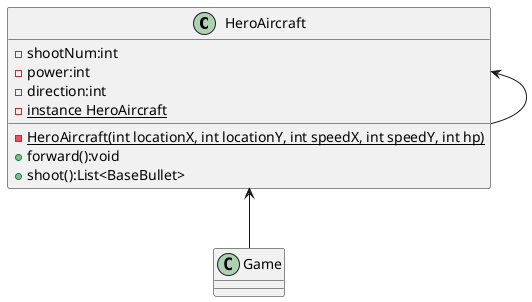 @startuml
class HeroAircraft {
    - shootNum:int
    - power:int
    - direction:int
    - {static} instance HeroAircraft
    - {static} HeroAircraft(int locationX, int locationY, int speedX, int speedY, int hp)
    + forward():void
    + shoot():List<BaseBullet>
}
class Game {

}
HeroAircraft <-- Game
HeroAircraft <-- HeroAircraft
@enduml